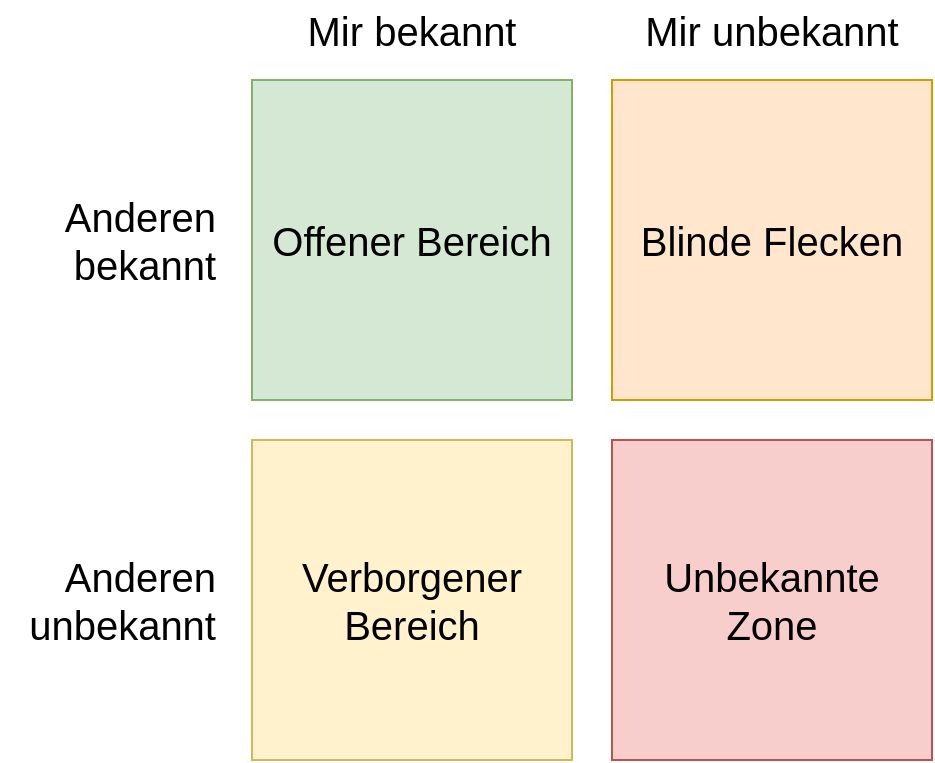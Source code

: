 <mxfile version="24.5.3" type="device">
  <diagram name="Seite-1" id="wbKzrDslZjSC3c9pPJzk">
    <mxGraphModel dx="2074" dy="1244" grid="1" gridSize="10" guides="1" tooltips="1" connect="1" arrows="1" fold="1" page="1" pageScale="1" pageWidth="827" pageHeight="1169" math="0" shadow="0">
      <root>
        <mxCell id="0" />
        <mxCell id="1" parent="0" />
        <mxCell id="jeDcAwQA-8IsZO7BGQtT-1" value="Offener Bereich" style="whiteSpace=wrap;html=1;aspect=fixed;fontSize=20;fillColor=#d5e8d4;strokeColor=#82b366;" parent="1" vertex="1">
          <mxGeometry x="230" y="390" width="160" height="160" as="geometry" />
        </mxCell>
        <mxCell id="jeDcAwQA-8IsZO7BGQtT-2" value="Verborgener Bereich" style="whiteSpace=wrap;html=1;aspect=fixed;fontSize=20;fillColor=#fff2cc;strokeColor=#d6b656;" parent="1" vertex="1">
          <mxGeometry x="230" y="570" width="160" height="160" as="geometry" />
        </mxCell>
        <mxCell id="jeDcAwQA-8IsZO7BGQtT-3" value="Blinde Flecken" style="whiteSpace=wrap;html=1;aspect=fixed;fontSize=20;fillColor=#ffe6cc;strokeColor=#d79b00;" parent="1" vertex="1">
          <mxGeometry x="410" y="390" width="160" height="160" as="geometry" />
        </mxCell>
        <mxCell id="jeDcAwQA-8IsZO7BGQtT-4" value="Unbekannte Zone" style="whiteSpace=wrap;html=1;aspect=fixed;fontSize=20;fillColor=#f8cecc;strokeColor=#b85450;" parent="1" vertex="1">
          <mxGeometry x="410" y="570" width="160" height="160" as="geometry" />
        </mxCell>
        <mxCell id="jeDcAwQA-8IsZO7BGQtT-5" value="Mir bekannt" style="text;html=1;align=center;verticalAlign=middle;whiteSpace=wrap;rounded=0;fontSize=20;" parent="1" vertex="1">
          <mxGeometry x="230" y="350" width="160" height="30" as="geometry" />
        </mxCell>
        <mxCell id="jeDcAwQA-8IsZO7BGQtT-6" value="Mir unbekannt" style="text;html=1;align=center;verticalAlign=middle;whiteSpace=wrap;rounded=0;fontSize=20;" parent="1" vertex="1">
          <mxGeometry x="410" y="350" width="160" height="30" as="geometry" />
        </mxCell>
        <mxCell id="jeDcAwQA-8IsZO7BGQtT-7" value="Anderen&lt;div&gt;&amp;nbsp;bekannt&lt;/div&gt;" style="text;html=1;align=right;verticalAlign=middle;whiteSpace=wrap;rounded=0;fontSize=20;" parent="1" vertex="1">
          <mxGeometry x="104" y="390" width="110" height="160" as="geometry" />
        </mxCell>
        <mxCell id="jeDcAwQA-8IsZO7BGQtT-8" value="Anderen&lt;div&gt;&amp;nbsp;unbekannt&lt;/div&gt;" style="text;html=1;align=right;verticalAlign=middle;whiteSpace=wrap;rounded=0;fontSize=20;" parent="1" vertex="1">
          <mxGeometry x="104" y="570" width="110" height="160" as="geometry" />
        </mxCell>
      </root>
    </mxGraphModel>
  </diagram>
</mxfile>
